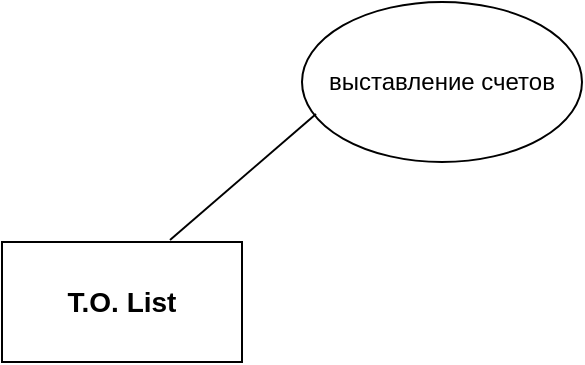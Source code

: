 <mxfile version="11.0.8" type="github"><diagram id="OhRh93cr8eDF-wg2yFGC" name="Page-1"><mxGraphModel dx="1422" dy="796" grid="1" gridSize="10" guides="1" tooltips="1" connect="1" arrows="1" fold="1" page="1" pageScale="1" pageWidth="827" pageHeight="1169" math="0" shadow="0"><root><mxCell id="0"/><mxCell id="1" parent="0"/><mxCell id="C0zgssmNeR9V9FFvhS61-1" value="&lt;b&gt;&lt;font style=&quot;font-size: 14px&quot;&gt;T.O. List&lt;/font&gt;&lt;/b&gt;" style="rounded=0;whiteSpace=wrap;html=1;" vertex="1" parent="1"><mxGeometry x="340" y="320" width="120" height="60" as="geometry"/></mxCell><mxCell id="C0zgssmNeR9V9FFvhS61-2" value="выставление счетов" style="ellipse;whiteSpace=wrap;html=1;" vertex="1" parent="1"><mxGeometry x="490" y="200" width="140" height="80" as="geometry"/></mxCell><mxCell id="C0zgssmNeR9V9FFvhS61-3" value="" style="endArrow=none;html=1;exitX=0.7;exitY=-0.017;exitDx=0;exitDy=0;exitPerimeter=0;entryX=0.05;entryY=0.7;entryDx=0;entryDy=0;entryPerimeter=0;" edge="1" parent="1" source="C0zgssmNeR9V9FFvhS61-1" target="C0zgssmNeR9V9FFvhS61-2"><mxGeometry width="50" height="50" relative="1" as="geometry"><mxPoint x="470" y="310" as="sourcePoint"/><mxPoint x="520" y="260" as="targetPoint"/></mxGeometry></mxCell></root></mxGraphModel></diagram></mxfile>